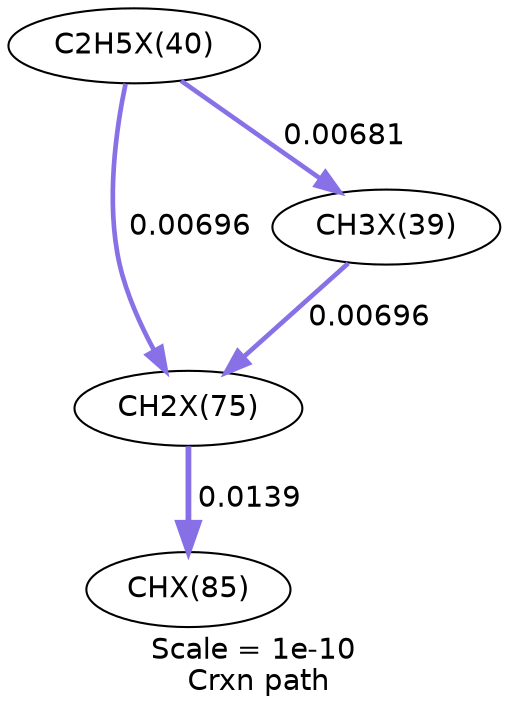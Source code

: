 digraph reaction_paths {
center=1;
s19 -> s20[fontname="Helvetica", style="setlinewidth(2.77)", arrowsize=1.39, color="0.7, 0.514, 0.9"
, label=" 0.0139"];
s13 -> s19[fontname="Helvetica", style="setlinewidth(2.25)", arrowsize=1.12, color="0.7, 0.507, 0.9"
, label=" 0.00696"];
s14 -> s19[fontname="Helvetica", style="setlinewidth(2.25)", arrowsize=1.12, color="0.7, 0.507, 0.9"
, label=" 0.00696"];
s14 -> s13[fontname="Helvetica", style="setlinewidth(2.23)", arrowsize=1.12, color="0.7, 0.507, 0.9"
, label=" 0.00681"];
s13 [ fontname="Helvetica", label="CH3X(39)"];
s14 [ fontname="Helvetica", label="C2H5X(40)"];
s19 [ fontname="Helvetica", label="CH2X(75)"];
s20 [ fontname="Helvetica", label="CHX(85)"];
 label = "Scale = 1e-10\l Crxn path";
 fontname = "Helvetica";
}

